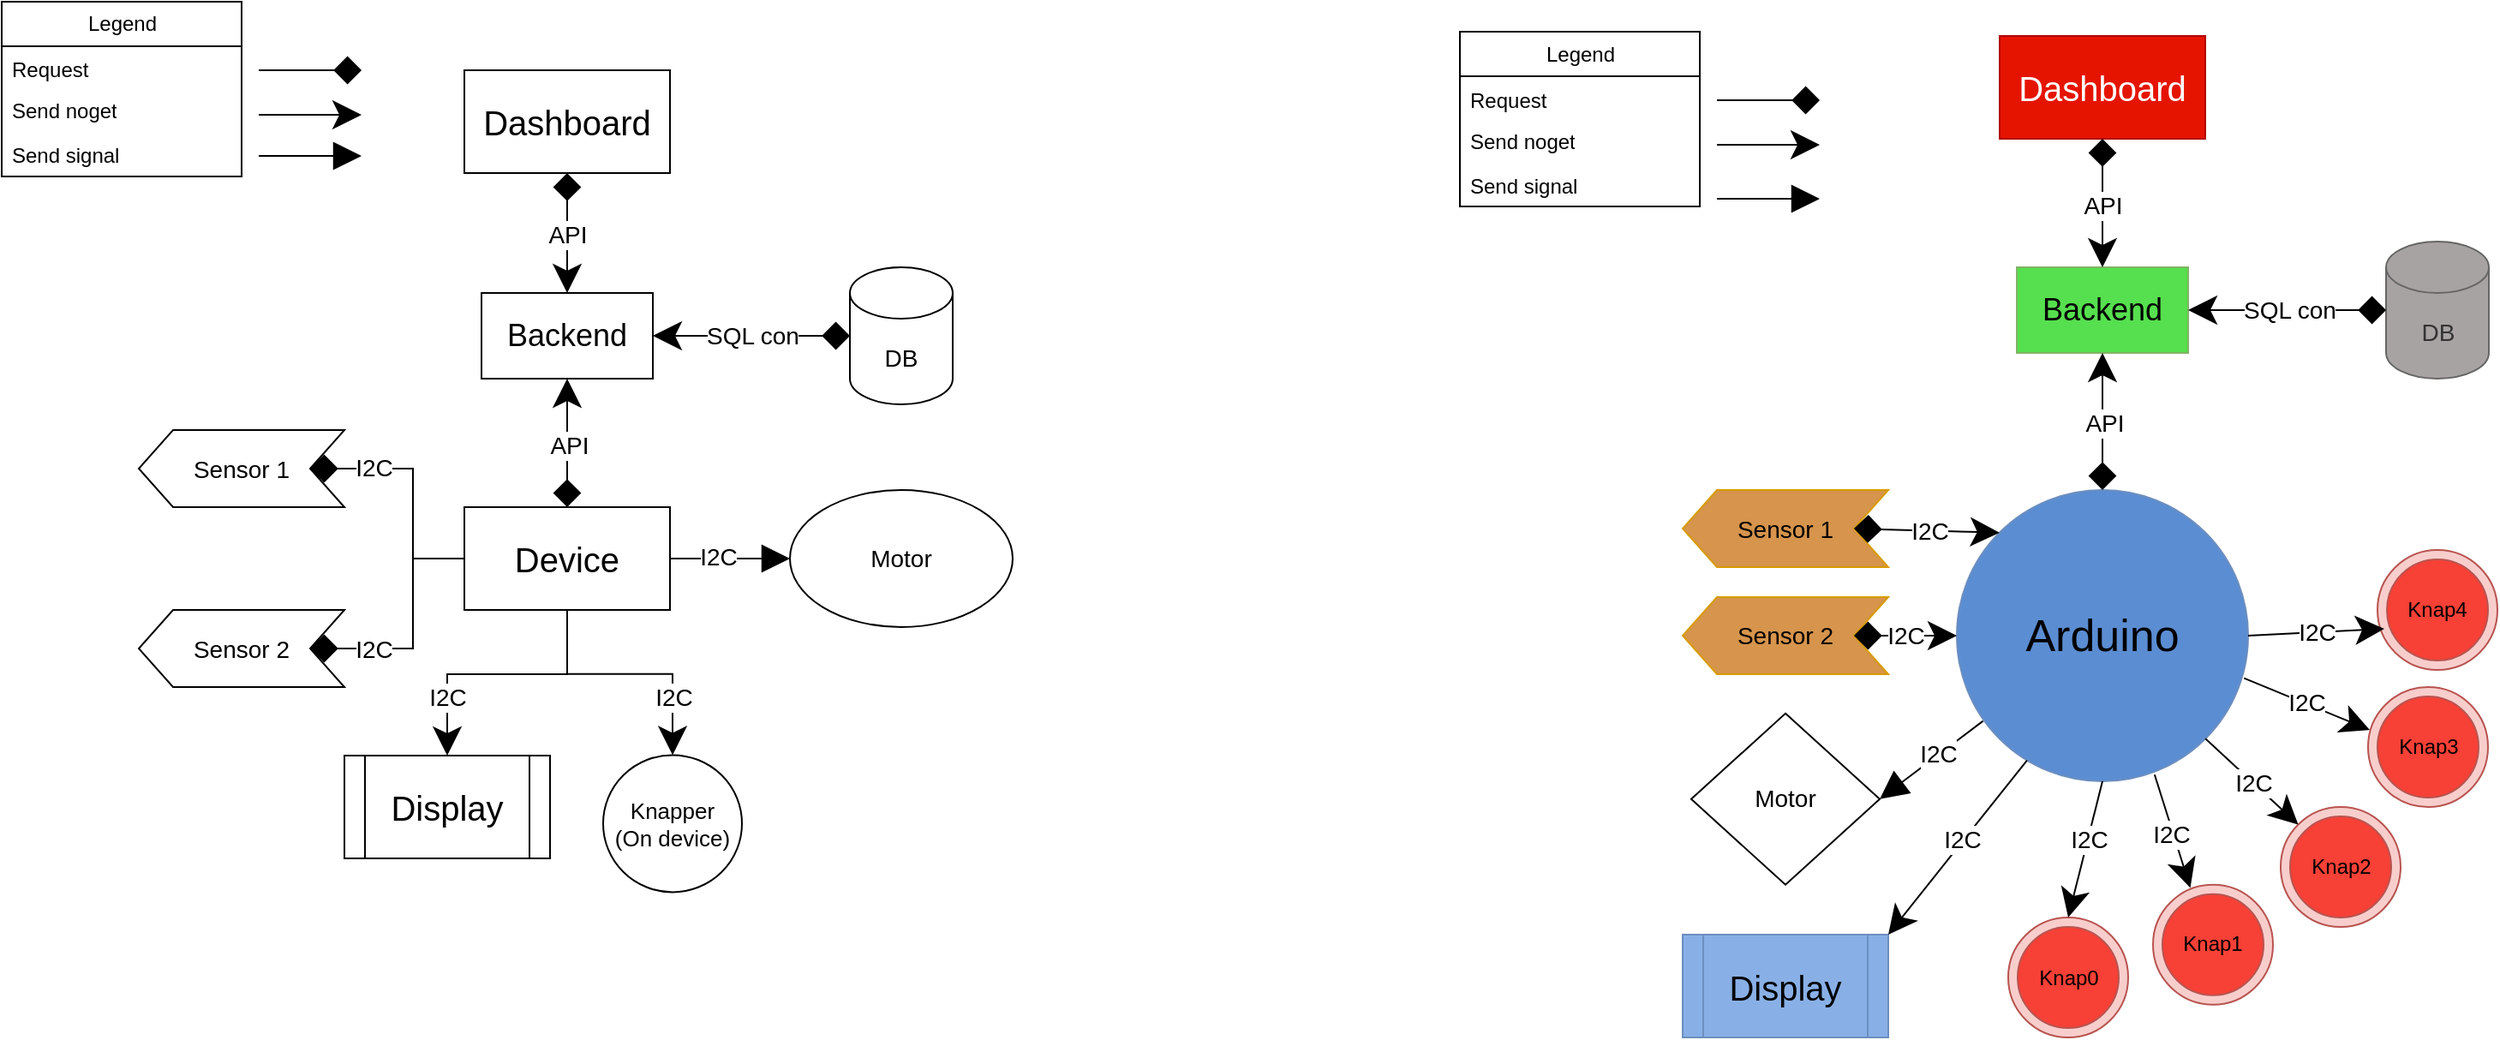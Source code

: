 <mxfile version="24.2.3" type="github">
  <diagram name="Side-1" id="7Z4QWIRICapQg9ykeIin">
    <mxGraphModel dx="1050" dy="522" grid="1" gridSize="10" guides="1" tooltips="1" connect="1" arrows="1" fold="1" page="1" pageScale="1" pageWidth="827" pageHeight="1169" math="0" shadow="0">
      <root>
        <mxCell id="0" />
        <mxCell id="1" parent="0" />
        <mxCell id="QgfCENvDkyPy46O3vCJe-1" value="&lt;font style=&quot;font-size: 20px;&quot;&gt;Dashboard&lt;/font&gt;" style="rounded=0;whiteSpace=wrap;html=1;" parent="1" vertex="1">
          <mxGeometry x="389" y="100" width="120" height="60" as="geometry" />
        </mxCell>
        <mxCell id="QgfCENvDkyPy46O3vCJe-5" style="edgeStyle=orthogonalEdgeStyle;rounded=0;orthogonalLoop=1;jettySize=auto;html=1;entryX=0.5;entryY=1;entryDx=0;entryDy=0;endArrow=diamond;endFill=1;startArrow=classic;startFill=1;endSize=14;startSize=14;" parent="1" source="QgfCENvDkyPy46O3vCJe-2" target="QgfCENvDkyPy46O3vCJe-1" edge="1">
          <mxGeometry relative="1" as="geometry" />
        </mxCell>
        <mxCell id="QgfCENvDkyPy46O3vCJe-19" value="&lt;font style=&quot;font-size: 14px;&quot;&gt;API&lt;/font&gt;" style="edgeLabel;html=1;align=center;verticalAlign=middle;resizable=0;points=[];" parent="QgfCENvDkyPy46O3vCJe-5" vertex="1" connectable="0">
          <mxGeometry x="-0.161" relative="1" as="geometry">
            <mxPoint y="-5" as="offset" />
          </mxGeometry>
        </mxCell>
        <mxCell id="QgfCENvDkyPy46O3vCJe-7" value="" style="edgeStyle=orthogonalEdgeStyle;rounded=0;orthogonalLoop=1;jettySize=auto;html=1;endArrow=diamond;endFill=1;startArrow=classic;startFill=1;endSize=14;startSize=14;" parent="1" source="QgfCENvDkyPy46O3vCJe-2" target="QgfCENvDkyPy46O3vCJe-6" edge="1">
          <mxGeometry relative="1" as="geometry" />
        </mxCell>
        <mxCell id="QgfCENvDkyPy46O3vCJe-26" value="&lt;font style=&quot;font-size: 14px;&quot;&gt;API&lt;/font&gt;" style="edgeLabel;html=1;align=center;verticalAlign=middle;resizable=0;points=[];" parent="QgfCENvDkyPy46O3vCJe-7" vertex="1" connectable="0">
          <mxGeometry x="0.031" y="1" relative="1" as="geometry">
            <mxPoint as="offset" />
          </mxGeometry>
        </mxCell>
        <mxCell id="QgfCENvDkyPy46O3vCJe-2" value="&lt;font style=&quot;font-size: 18px;&quot;&gt;Backend&lt;/font&gt;" style="rounded=0;whiteSpace=wrap;html=1;" parent="1" vertex="1">
          <mxGeometry x="399" y="230" width="100" height="50" as="geometry" />
        </mxCell>
        <mxCell id="QgfCENvDkyPy46O3vCJe-3" value="&lt;font style=&quot;font-size: 14px;&quot;&gt;DB&lt;/font&gt;" style="shape=cylinder3;whiteSpace=wrap;html=1;boundedLbl=1;backgroundOutline=1;size=15;" parent="1" vertex="1">
          <mxGeometry x="614" y="215" width="60" height="80" as="geometry" />
        </mxCell>
        <mxCell id="QgfCENvDkyPy46O3vCJe-4" style="edgeStyle=orthogonalEdgeStyle;rounded=0;orthogonalLoop=1;jettySize=auto;html=1;entryX=0;entryY=0.5;entryDx=0;entryDy=0;entryPerimeter=0;endArrow=diamond;endFill=1;startArrow=classic;startFill=1;endSize=14;startSize=14;" parent="1" source="QgfCENvDkyPy46O3vCJe-2" target="QgfCENvDkyPy46O3vCJe-3" edge="1">
          <mxGeometry relative="1" as="geometry" />
        </mxCell>
        <mxCell id="QgfCENvDkyPy46O3vCJe-20" value="&lt;font style=&quot;font-size: 14px;&quot;&gt;SQL con&lt;/font&gt;" style="edgeLabel;html=1;align=center;verticalAlign=middle;resizable=0;points=[];" parent="QgfCENvDkyPy46O3vCJe-4" vertex="1" connectable="0">
          <mxGeometry x="0.046" y="1" relative="1" as="geometry">
            <mxPoint x="-2" y="1" as="offset" />
          </mxGeometry>
        </mxCell>
        <mxCell id="QgfCENvDkyPy46O3vCJe-10" style="edgeStyle=orthogonalEdgeStyle;rounded=0;orthogonalLoop=1;jettySize=auto;html=1;entryX=0;entryY=0.5;entryDx=0;entryDy=0;endArrow=diamond;endFill=1;endSize=14;" parent="1" source="QgfCENvDkyPy46O3vCJe-6" target="QgfCENvDkyPy46O3vCJe-8" edge="1">
          <mxGeometry relative="1" as="geometry" />
        </mxCell>
        <mxCell id="QgfCENvDkyPy46O3vCJe-24" value="&lt;font style=&quot;font-size: 14px;&quot;&gt;I2C&lt;/font&gt;" style="edgeLabel;html=1;align=center;verticalAlign=middle;resizable=0;points=[];" parent="QgfCENvDkyPy46O3vCJe-10" vertex="1" connectable="0">
          <mxGeometry x="0.56" y="-1" relative="1" as="geometry">
            <mxPoint x="5" as="offset" />
          </mxGeometry>
        </mxCell>
        <mxCell id="QgfCENvDkyPy46O3vCJe-11" style="edgeStyle=orthogonalEdgeStyle;rounded=0;orthogonalLoop=1;jettySize=auto;html=1;entryX=0;entryY=0.5;entryDx=0;entryDy=0;endArrow=diamond;endFill=1;endSize=14;" parent="1" source="QgfCENvDkyPy46O3vCJe-6" target="QgfCENvDkyPy46O3vCJe-9" edge="1">
          <mxGeometry relative="1" as="geometry" />
        </mxCell>
        <mxCell id="QgfCENvDkyPy46O3vCJe-23" value="&lt;font style=&quot;font-size: 14px;&quot;&gt;I2C&lt;/font&gt;" style="edgeLabel;html=1;align=center;verticalAlign=middle;resizable=0;points=[];" parent="QgfCENvDkyPy46O3vCJe-11" vertex="1" connectable="0">
          <mxGeometry x="0.537" relative="1" as="geometry">
            <mxPoint x="4" as="offset" />
          </mxGeometry>
        </mxCell>
        <mxCell id="QgfCENvDkyPy46O3vCJe-13" value="" style="edgeStyle=orthogonalEdgeStyle;rounded=0;orthogonalLoop=1;jettySize=auto;html=1;endArrow=block;endFill=1;endSize=14;" parent="1" source="QgfCENvDkyPy46O3vCJe-6" target="QgfCENvDkyPy46O3vCJe-12" edge="1">
          <mxGeometry relative="1" as="geometry" />
        </mxCell>
        <mxCell id="QgfCENvDkyPy46O3vCJe-25" value="&lt;font style=&quot;font-size: 14px;&quot;&gt;I2C&lt;/font&gt;" style="edgeLabel;html=1;align=center;verticalAlign=middle;resizable=0;points=[];" parent="QgfCENvDkyPy46O3vCJe-13" vertex="1" connectable="0">
          <mxGeometry x="-0.057" y="2" relative="1" as="geometry">
            <mxPoint x="-5" y="1" as="offset" />
          </mxGeometry>
        </mxCell>
        <mxCell id="QgfCENvDkyPy46O3vCJe-16" value="" style="edgeStyle=orthogonalEdgeStyle;rounded=0;orthogonalLoop=1;jettySize=auto;html=1;endSize=14;" parent="1" source="QgfCENvDkyPy46O3vCJe-6" target="QgfCENvDkyPy46O3vCJe-14" edge="1">
          <mxGeometry relative="1" as="geometry" />
        </mxCell>
        <mxCell id="QgfCENvDkyPy46O3vCJe-21" value="&lt;font style=&quot;font-size: 14px;&quot;&gt;I2C&lt;/font&gt;" style="edgeLabel;html=1;align=center;verticalAlign=middle;resizable=0;points=[];" parent="QgfCENvDkyPy46O3vCJe-16" vertex="1" connectable="0">
          <mxGeometry x="0.203" relative="1" as="geometry">
            <mxPoint x="-15" y="13" as="offset" />
          </mxGeometry>
        </mxCell>
        <mxCell id="QgfCENvDkyPy46O3vCJe-18" style="edgeStyle=orthogonalEdgeStyle;rounded=0;orthogonalLoop=1;jettySize=auto;html=1;entryX=0.5;entryY=0;entryDx=0;entryDy=0;endSize=14;" parent="1" source="QgfCENvDkyPy46O3vCJe-6" target="QgfCENvDkyPy46O3vCJe-17" edge="1">
          <mxGeometry relative="1" as="geometry" />
        </mxCell>
        <mxCell id="QgfCENvDkyPy46O3vCJe-22" value="&lt;font style=&quot;font-size: 14px;&quot;&gt;I2C&lt;/font&gt;" style="edgeLabel;html=1;align=center;verticalAlign=middle;resizable=0;points=[];" parent="QgfCENvDkyPy46O3vCJe-18" vertex="1" connectable="0">
          <mxGeometry x="0.621" y="1" relative="1" as="geometry">
            <mxPoint x="-1" y="-6" as="offset" />
          </mxGeometry>
        </mxCell>
        <mxCell id="QgfCENvDkyPy46O3vCJe-6" value="&lt;font style=&quot;font-size: 20px;&quot;&gt;Device&lt;/font&gt;" style="whiteSpace=wrap;html=1;rounded=0;" parent="1" vertex="1">
          <mxGeometry x="389" y="355" width="120" height="60" as="geometry" />
        </mxCell>
        <mxCell id="QgfCENvDkyPy46O3vCJe-8" value="&lt;font style=&quot;font-size: 14px;&quot;&gt;Sensor 1&lt;/font&gt;" style="shape=step;perimeter=stepPerimeter;whiteSpace=wrap;html=1;fixedSize=1;direction=west;size=20;" parent="1" vertex="1">
          <mxGeometry x="199" y="310" width="120" height="45" as="geometry" />
        </mxCell>
        <mxCell id="QgfCENvDkyPy46O3vCJe-9" value="&lt;font style=&quot;font-size: 14px;&quot;&gt;Sensor 2&lt;/font&gt;" style="shape=step;perimeter=stepPerimeter;whiteSpace=wrap;html=1;fixedSize=1;direction=west;size=20;" parent="1" vertex="1">
          <mxGeometry x="199" y="415" width="120" height="45" as="geometry" />
        </mxCell>
        <mxCell id="QgfCENvDkyPy46O3vCJe-12" value="&lt;font style=&quot;font-size: 14px;&quot;&gt;Motor&lt;/font&gt;" style="ellipse;whiteSpace=wrap;html=1;rounded=0;" parent="1" vertex="1">
          <mxGeometry x="579" y="345" width="130" height="80" as="geometry" />
        </mxCell>
        <mxCell id="QgfCENvDkyPy46O3vCJe-14" value="&lt;font style=&quot;font-size: 20px;&quot;&gt;Display&lt;/font&gt;" style="shape=process;whiteSpace=wrap;html=1;backgroundOutline=1;rounded=0;" parent="1" vertex="1">
          <mxGeometry x="319" y="500" width="120" height="60" as="geometry" />
        </mxCell>
        <mxCell id="QgfCENvDkyPy46O3vCJe-17" value="&lt;font style=&quot;font-size: 13px;&quot;&gt;Knapper&lt;/font&gt;&lt;div style=&quot;font-size: 13px;&quot;&gt;&lt;font style=&quot;font-size: 13px;&quot;&gt;(On device)&lt;/font&gt;&lt;/div&gt;" style="ellipse;whiteSpace=wrap;html=1;rounded=0;" parent="1" vertex="1">
          <mxGeometry x="470" y="499.7" width="81" height="80" as="geometry" />
        </mxCell>
        <mxCell id="QgfCENvDkyPy46O3vCJe-27" value="Legend" style="swimlane;fontStyle=0;childLayout=stackLayout;horizontal=1;startSize=26;fillColor=none;horizontalStack=0;resizeParent=1;resizeParentMax=0;resizeLast=0;collapsible=1;marginBottom=0;html=1;" parent="1" vertex="1">
          <mxGeometry x="119" y="60" width="140" height="102" as="geometry" />
        </mxCell>
        <mxCell id="QgfCENvDkyPy46O3vCJe-28" value="Request" style="text;strokeColor=none;fillColor=none;align=left;verticalAlign=top;spacingLeft=4;spacingRight=4;overflow=hidden;rotatable=0;points=[[0,0.5],[1,0.5]];portConstraint=eastwest;whiteSpace=wrap;html=1;" parent="QgfCENvDkyPy46O3vCJe-27" vertex="1">
          <mxGeometry y="26" width="140" height="24" as="geometry" />
        </mxCell>
        <mxCell id="QgfCENvDkyPy46O3vCJe-29" value="Send noget" style="text;strokeColor=none;fillColor=none;align=left;verticalAlign=top;spacingLeft=4;spacingRight=4;overflow=hidden;rotatable=0;points=[[0,0.5],[1,0.5]];portConstraint=eastwest;whiteSpace=wrap;html=1;" parent="QgfCENvDkyPy46O3vCJe-27" vertex="1">
          <mxGeometry y="50" width="140" height="26" as="geometry" />
        </mxCell>
        <mxCell id="QgfCENvDkyPy46O3vCJe-30" value="Send signal" style="text;strokeColor=none;fillColor=none;align=left;verticalAlign=top;spacingLeft=4;spacingRight=4;overflow=hidden;rotatable=0;points=[[0,0.5],[1,0.5]];portConstraint=eastwest;whiteSpace=wrap;html=1;" parent="QgfCENvDkyPy46O3vCJe-27" vertex="1">
          <mxGeometry y="76" width="140" height="26" as="geometry" />
        </mxCell>
        <mxCell id="QgfCENvDkyPy46O3vCJe-31" value="" style="endArrow=diamond;html=1;rounded=0;endFill=1;endSize=14;" parent="1" edge="1">
          <mxGeometry width="50" height="50" relative="1" as="geometry">
            <mxPoint x="269" y="100" as="sourcePoint" />
            <mxPoint x="329" y="100" as="targetPoint" />
          </mxGeometry>
        </mxCell>
        <mxCell id="QgfCENvDkyPy46O3vCJe-32" value="" style="endArrow=classic;html=1;rounded=0;endSize=14;" parent="1" edge="1">
          <mxGeometry width="50" height="50" relative="1" as="geometry">
            <mxPoint x="269" y="126" as="sourcePoint" />
            <mxPoint x="329" y="126" as="targetPoint" />
          </mxGeometry>
        </mxCell>
        <mxCell id="QgfCENvDkyPy46O3vCJe-33" value="" style="endArrow=block;html=1;rounded=0;endFill=1;endSize=14;" parent="1" edge="1">
          <mxGeometry width="50" height="50" relative="1" as="geometry">
            <mxPoint x="269" y="150" as="sourcePoint" />
            <mxPoint x="329" y="150" as="targetPoint" />
          </mxGeometry>
        </mxCell>
        <mxCell id="m0YdkeWQg2HlCq_pcgzc-1" value="&lt;font style=&quot;font-size: 20px;&quot;&gt;Dashboard&lt;/font&gt;" style="rounded=0;whiteSpace=wrap;html=1;fillColor=#e51400;fontColor=#ffffff;strokeColor=#B20000;" parent="1" vertex="1">
          <mxGeometry x="1285" y="80" width="120" height="60" as="geometry" />
        </mxCell>
        <mxCell id="m0YdkeWQg2HlCq_pcgzc-6" value="&lt;font style=&quot;font-size: 18px;&quot;&gt;Backend&lt;/font&gt;" style="rounded=0;whiteSpace=wrap;html=1;fillColor=#56df4e;strokeColor=#82b366;" parent="1" vertex="1">
          <mxGeometry x="1295" y="215" width="100" height="50" as="geometry" />
        </mxCell>
        <mxCell id="m0YdkeWQg2HlCq_pcgzc-7" value="&lt;font style=&quot;font-size: 14px;&quot;&gt;DB&lt;/font&gt;" style="shape=cylinder3;whiteSpace=wrap;html=1;boundedLbl=1;backgroundOutline=1;size=15;fillColor=#a8a3a3;fontColor=#333333;strokeColor=#666666;" parent="1" vertex="1">
          <mxGeometry x="1510.5" y="200" width="60" height="80" as="geometry" />
        </mxCell>
        <mxCell id="m0YdkeWQg2HlCq_pcgzc-21" value="&lt;font style=&quot;font-size: 14px;&quot;&gt;Sensor 1&lt;/font&gt;" style="shape=step;perimeter=stepPerimeter;whiteSpace=wrap;html=1;fixedSize=1;direction=west;size=20;fillColor=#d6944c;strokeColor=#d79b00;" parent="1" vertex="1">
          <mxGeometry x="1100" y="345" width="120" height="45" as="geometry" />
        </mxCell>
        <mxCell id="m0YdkeWQg2HlCq_pcgzc-22" value="&lt;font style=&quot;font-size: 14px;&quot;&gt;Sensor 2&lt;/font&gt;" style="shape=step;perimeter=stepPerimeter;whiteSpace=wrap;html=1;fixedSize=1;direction=west;size=20;fillColor=#d6944c;strokeColor=#d79b00;" parent="1" vertex="1">
          <mxGeometry x="1100" y="407.5" width="120" height="45" as="geometry" />
        </mxCell>
        <mxCell id="m0YdkeWQg2HlCq_pcgzc-24" value="&lt;font style=&quot;font-size: 20px;&quot;&gt;Display&lt;/font&gt;" style="shape=process;whiteSpace=wrap;html=1;backgroundOutline=1;rounded=0;fillColor=#89b0e6;strokeColor=#6c8ebf;" parent="1" vertex="1">
          <mxGeometry x="1100" y="604.5" width="120" height="60" as="geometry" />
        </mxCell>
        <mxCell id="m0YdkeWQg2HlCq_pcgzc-26" value="Legend" style="swimlane;fontStyle=0;childLayout=stackLayout;horizontal=1;startSize=26;fillColor=none;horizontalStack=0;resizeParent=1;resizeParentMax=0;resizeLast=0;collapsible=1;marginBottom=0;html=1;" parent="1" vertex="1">
          <mxGeometry x="970" y="77.5" width="140" height="102" as="geometry" />
        </mxCell>
        <mxCell id="m0YdkeWQg2HlCq_pcgzc-27" value="Request" style="text;strokeColor=none;fillColor=none;align=left;verticalAlign=top;spacingLeft=4;spacingRight=4;overflow=hidden;rotatable=0;points=[[0,0.5],[1,0.5]];portConstraint=eastwest;whiteSpace=wrap;html=1;" parent="m0YdkeWQg2HlCq_pcgzc-26" vertex="1">
          <mxGeometry y="26" width="140" height="24" as="geometry" />
        </mxCell>
        <mxCell id="m0YdkeWQg2HlCq_pcgzc-28" value="Send noget" style="text;strokeColor=none;fillColor=none;align=left;verticalAlign=top;spacingLeft=4;spacingRight=4;overflow=hidden;rotatable=0;points=[[0,0.5],[1,0.5]];portConstraint=eastwest;whiteSpace=wrap;html=1;" parent="m0YdkeWQg2HlCq_pcgzc-26" vertex="1">
          <mxGeometry y="50" width="140" height="26" as="geometry" />
        </mxCell>
        <mxCell id="m0YdkeWQg2HlCq_pcgzc-29" value="Send signal" style="text;strokeColor=none;fillColor=none;align=left;verticalAlign=top;spacingLeft=4;spacingRight=4;overflow=hidden;rotatable=0;points=[[0,0.5],[1,0.5]];portConstraint=eastwest;whiteSpace=wrap;html=1;" parent="m0YdkeWQg2HlCq_pcgzc-26" vertex="1">
          <mxGeometry y="76" width="140" height="26" as="geometry" />
        </mxCell>
        <mxCell id="m0YdkeWQg2HlCq_pcgzc-30" value="" style="endArrow=diamond;html=1;rounded=0;endFill=1;endSize=14;" parent="1" edge="1">
          <mxGeometry width="50" height="50" relative="1" as="geometry">
            <mxPoint x="1120" y="117.5" as="sourcePoint" />
            <mxPoint x="1180" y="117.5" as="targetPoint" />
          </mxGeometry>
        </mxCell>
        <mxCell id="m0YdkeWQg2HlCq_pcgzc-31" value="" style="endArrow=classic;html=1;rounded=0;endSize=14;" parent="1" edge="1">
          <mxGeometry width="50" height="50" relative="1" as="geometry">
            <mxPoint x="1120" y="143.5" as="sourcePoint" />
            <mxPoint x="1180" y="143.5" as="targetPoint" />
          </mxGeometry>
        </mxCell>
        <mxCell id="m0YdkeWQg2HlCq_pcgzc-32" value="" style="endArrow=block;html=1;rounded=0;endFill=1;endSize=14;" parent="1" edge="1">
          <mxGeometry width="50" height="50" relative="1" as="geometry">
            <mxPoint x="1120" y="175" as="sourcePoint" />
            <mxPoint x="1180" y="175" as="targetPoint" />
          </mxGeometry>
        </mxCell>
        <mxCell id="m0YdkeWQg2HlCq_pcgzc-35" value="&lt;font style=&quot;font-size: 14px;&quot;&gt;Knap0&lt;/font&gt;" style="ellipse;whiteSpace=wrap;html=1;rounded=0;fillColor=#f8cecc;strokeColor=#b85450;" parent="1" vertex="1">
          <mxGeometry x="1374.5" y="575.38" width="70" height="70" as="geometry" />
        </mxCell>
        <mxCell id="m0YdkeWQg2HlCq_pcgzc-36" value="Knap1" style="ellipse;whiteSpace=wrap;html=1;aspect=fixed;fillColor=#f74036;strokeColor=#b85450;" parent="1" vertex="1">
          <mxGeometry x="1380" y="580.88" width="59" height="59" as="geometry" />
        </mxCell>
        <mxCell id="m0YdkeWQg2HlCq_pcgzc-37" value="&lt;font style=&quot;font-size: 14px;&quot;&gt;Knap0&lt;/font&gt;" style="ellipse;whiteSpace=wrap;html=1;rounded=0;fillColor=#f8cecc;strokeColor=#b85450;" parent="1" vertex="1">
          <mxGeometry x="1449" y="530" width="70" height="70" as="geometry" />
        </mxCell>
        <mxCell id="m0YdkeWQg2HlCq_pcgzc-38" value="Knap2" style="ellipse;whiteSpace=wrap;html=1;aspect=fixed;fillColor=#f74036;strokeColor=#b85450;" parent="1" vertex="1">
          <mxGeometry x="1454.5" y="535.5" width="59" height="59" as="geometry" />
        </mxCell>
        <mxCell id="m0YdkeWQg2HlCq_pcgzc-41" value="&lt;font style=&quot;font-size: 14px;&quot;&gt;Knap0&lt;/font&gt;" style="ellipse;whiteSpace=wrap;html=1;rounded=0;fillColor=#f8cecc;strokeColor=#b85450;" parent="1" vertex="1">
          <mxGeometry x="1500" y="460" width="70" height="70" as="geometry" />
        </mxCell>
        <mxCell id="m0YdkeWQg2HlCq_pcgzc-42" value="Knap3" style="ellipse;whiteSpace=wrap;html=1;aspect=fixed;fillColor=#f74036;strokeColor=#b85450;" parent="1" vertex="1">
          <mxGeometry x="1505.5" y="465.5" width="59" height="59" as="geometry" />
        </mxCell>
        <mxCell id="m0YdkeWQg2HlCq_pcgzc-43" value="&lt;font style=&quot;font-size: 14px;&quot;&gt;Knap0&lt;/font&gt;" style="ellipse;whiteSpace=wrap;html=1;rounded=0;fillColor=#f8cecc;strokeColor=#b85450;" parent="1" vertex="1">
          <mxGeometry x="1505.5" y="380" width="70" height="70" as="geometry" />
        </mxCell>
        <mxCell id="m0YdkeWQg2HlCq_pcgzc-44" value="Knap4" style="ellipse;whiteSpace=wrap;html=1;aspect=fixed;fillColor=#f74036;strokeColor=#b85450;" parent="1" vertex="1">
          <mxGeometry x="1511" y="385.5" width="59" height="59" as="geometry" />
        </mxCell>
        <mxCell id="m0YdkeWQg2HlCq_pcgzc-45" value="&lt;font style=&quot;font-size: 14px;&quot;&gt;Knap0&lt;/font&gt;" style="ellipse;whiteSpace=wrap;html=1;rounded=0;fillColor=#f8cecc;strokeColor=#b85450;" parent="1" vertex="1">
          <mxGeometry x="1290" y="594.5" width="70" height="70" as="geometry" />
        </mxCell>
        <mxCell id="m0YdkeWQg2HlCq_pcgzc-46" value="Knap0" style="ellipse;whiteSpace=wrap;html=1;aspect=fixed;fillColor=#f74036;strokeColor=#b85450;" parent="1" vertex="1">
          <mxGeometry x="1295.5" y="600" width="59" height="59" as="geometry" />
        </mxCell>
        <mxCell id="m0YdkeWQg2HlCq_pcgzc-47" value="&lt;font style=&quot;font-size: 26px;&quot;&gt;Arduino&lt;/font&gt;" style="ellipse;whiteSpace=wrap;html=1;aspect=fixed;fillColor=#5b8dd2;strokeColor=#6c8ebf;" parent="1" vertex="1">
          <mxGeometry x="1260" y="345" width="170" height="170" as="geometry" />
        </mxCell>
        <mxCell id="m0YdkeWQg2HlCq_pcgzc-49" value="" style="endArrow=classic;html=1;rounded=0;exitX=0.5;exitY=1;exitDx=0;exitDy=0;entryX=0.5;entryY=0;entryDx=0;entryDy=0;endSize=14;" parent="1" source="m0YdkeWQg2HlCq_pcgzc-47" target="m0YdkeWQg2HlCq_pcgzc-45" edge="1">
          <mxGeometry width="50" height="50" relative="1" as="geometry">
            <mxPoint x="1350" y="490" as="sourcePoint" />
            <mxPoint x="1400" y="440" as="targetPoint" />
          </mxGeometry>
        </mxCell>
        <mxCell id="m0YdkeWQg2HlCq_pcgzc-51" value="" style="endArrow=classic;html=1;rounded=0;exitX=0.679;exitY=0.977;exitDx=0;exitDy=0;exitPerimeter=0;entryX=0.311;entryY=0.026;entryDx=0;entryDy=0;entryPerimeter=0;endSize=14;" parent="1" source="m0YdkeWQg2HlCq_pcgzc-47" target="m0YdkeWQg2HlCq_pcgzc-35" edge="1">
          <mxGeometry width="50" height="50" relative="1" as="geometry">
            <mxPoint x="1350" y="490" as="sourcePoint" />
            <mxPoint x="1400" y="440" as="targetPoint" />
          </mxGeometry>
        </mxCell>
        <mxCell id="m0YdkeWQg2HlCq_pcgzc-52" value="" style="endArrow=classic;html=1;rounded=0;exitX=1;exitY=1;exitDx=0;exitDy=0;entryX=0;entryY=0;entryDx=0;entryDy=0;endSize=14;" parent="1" source="m0YdkeWQg2HlCq_pcgzc-47" target="m0YdkeWQg2HlCq_pcgzc-37" edge="1">
          <mxGeometry width="50" height="50" relative="1" as="geometry">
            <mxPoint x="1385" y="521" as="sourcePoint" />
            <mxPoint x="1420" y="585" as="targetPoint" />
          </mxGeometry>
        </mxCell>
        <mxCell id="m0YdkeWQg2HlCq_pcgzc-53" value="" style="endArrow=classic;html=1;rounded=0;exitX=0.986;exitY=0.646;exitDx=0;exitDy=0;exitPerimeter=0;entryX=0.014;entryY=0.358;entryDx=0;entryDy=0;entryPerimeter=0;endSize=14;" parent="1" source="m0YdkeWQg2HlCq_pcgzc-47" target="m0YdkeWQg2HlCq_pcgzc-41" edge="1">
          <mxGeometry width="50" height="50" relative="1" as="geometry">
            <mxPoint x="1415" y="500" as="sourcePoint" />
            <mxPoint x="1510" y="490" as="targetPoint" />
          </mxGeometry>
        </mxCell>
        <mxCell id="m0YdkeWQg2HlCq_pcgzc-54" value="" style="endArrow=classic;html=1;rounded=0;exitX=1;exitY=0.5;exitDx=0;exitDy=0;entryX=0.057;entryY=0.657;entryDx=0;entryDy=0;entryPerimeter=0;endSize=14;" parent="1" source="m0YdkeWQg2HlCq_pcgzc-47" target="m0YdkeWQg2HlCq_pcgzc-43" edge="1">
          <mxGeometry width="50" height="50" relative="1" as="geometry">
            <mxPoint x="1438" y="465" as="sourcePoint" />
            <mxPoint x="1511" y="495" as="targetPoint" />
          </mxGeometry>
        </mxCell>
        <mxCell id="m0YdkeWQg2HlCq_pcgzc-57" value="" style="endArrow=classic;html=1;rounded=0;exitX=0.241;exitY=0.928;exitDx=0;exitDy=0;entryX=1;entryY=0;entryDx=0;entryDy=0;exitPerimeter=0;endSize=14;" parent="1" source="m0YdkeWQg2HlCq_pcgzc-47" target="m0YdkeWQg2HlCq_pcgzc-24" edge="1">
          <mxGeometry width="50" height="50" relative="1" as="geometry">
            <mxPoint x="1355" y="525" as="sourcePoint" />
            <mxPoint x="1335" y="605" as="targetPoint" />
          </mxGeometry>
        </mxCell>
        <mxCell id="m0YdkeWQg2HlCq_pcgzc-58" value="" style="endArrow=diamond;html=1;rounded=0;exitX=0;exitY=0.5;exitDx=0;exitDy=0;entryX=0;entryY=0.5;entryDx=0;entryDy=0;endFill=1;endSize=14;startSize=14;startArrow=classic;startFill=1;" parent="1" source="m0YdkeWQg2HlCq_pcgzc-47" target="m0YdkeWQg2HlCq_pcgzc-22" edge="1">
          <mxGeometry width="50" height="50" relative="1" as="geometry">
            <mxPoint x="1295" y="500" as="sourcePoint" />
            <mxPoint x="1240" y="550" as="targetPoint" />
          </mxGeometry>
        </mxCell>
        <mxCell id="m0YdkeWQg2HlCq_pcgzc-59" value="" style="endArrow=diamond;html=1;rounded=0;exitX=0;exitY=0;exitDx=0;exitDy=0;entryX=0;entryY=0.5;entryDx=0;entryDy=0;endSize=14;endFill=1;startArrow=classic;startFill=1;startSize=14;" parent="1" source="m0YdkeWQg2HlCq_pcgzc-47" target="m0YdkeWQg2HlCq_pcgzc-21" edge="1">
          <mxGeometry width="50" height="50" relative="1" as="geometry">
            <mxPoint x="1270" y="440" as="sourcePoint" />
            <mxPoint x="1100" y="398" as="targetPoint" />
          </mxGeometry>
        </mxCell>
        <mxCell id="m0YdkeWQg2HlCq_pcgzc-63" value="&lt;font style=&quot;font-size: 14px;&quot;&gt;Motor&lt;/font&gt;" style="rhombus;whiteSpace=wrap;html=1;" parent="1" vertex="1">
          <mxGeometry x="1105" y="475.38" width="110" height="100" as="geometry" />
        </mxCell>
        <mxCell id="m0YdkeWQg2HlCq_pcgzc-65" value="" style="endArrow=block;html=1;rounded=0;exitX=0.09;exitY=0.793;exitDx=0;exitDy=0;exitPerimeter=0;entryX=1;entryY=0.5;entryDx=0;entryDy=0;startSize=14;endFill=1;startArrow=none;startFill=0;endSize=14;" parent="1" source="m0YdkeWQg2HlCq_pcgzc-47" target="m0YdkeWQg2HlCq_pcgzc-63" edge="1">
          <mxGeometry width="50" height="50" relative="1" as="geometry">
            <mxPoint x="1311" y="513" as="sourcePoint" />
            <mxPoint x="1250" y="610" as="targetPoint" />
          </mxGeometry>
        </mxCell>
        <mxCell id="m0YdkeWQg2HlCq_pcgzc-68" style="edgeStyle=orthogonalEdgeStyle;rounded=0;orthogonalLoop=1;jettySize=auto;html=1;endArrow=diamond;endFill=1;startArrow=classic;startFill=1;endSize=14;startSize=14;" parent="1" source="m0YdkeWQg2HlCq_pcgzc-6" target="m0YdkeWQg2HlCq_pcgzc-1" edge="1">
          <mxGeometry relative="1" as="geometry">
            <mxPoint x="1344.7" y="210" as="sourcePoint" />
            <mxPoint x="1344.7" y="140" as="targetPoint" />
          </mxGeometry>
        </mxCell>
        <mxCell id="m0YdkeWQg2HlCq_pcgzc-69" value="&lt;font style=&quot;font-size: 14px;&quot;&gt;API&lt;/font&gt;" style="edgeLabel;html=1;align=center;verticalAlign=middle;resizable=0;points=[];" parent="m0YdkeWQg2HlCq_pcgzc-68" vertex="1" connectable="0">
          <mxGeometry x="-0.161" relative="1" as="geometry">
            <mxPoint y="-5" as="offset" />
          </mxGeometry>
        </mxCell>
        <mxCell id="m0YdkeWQg2HlCq_pcgzc-70" style="edgeStyle=orthogonalEdgeStyle;rounded=0;orthogonalLoop=1;jettySize=auto;html=1;endArrow=diamond;endFill=1;startArrow=classic;startFill=1;endSize=14;startSize=14;" parent="1" source="m0YdkeWQg2HlCq_pcgzc-6" target="m0YdkeWQg2HlCq_pcgzc-7" edge="1">
          <mxGeometry relative="1" as="geometry">
            <mxPoint x="1390.5" y="200" as="sourcePoint" />
            <mxPoint x="1505.5" y="200" as="targetPoint" />
          </mxGeometry>
        </mxCell>
        <mxCell id="m0YdkeWQg2HlCq_pcgzc-71" value="&lt;font style=&quot;font-size: 14px;&quot;&gt;SQL con&lt;/font&gt;" style="edgeLabel;html=1;align=center;verticalAlign=middle;resizable=0;points=[];" parent="m0YdkeWQg2HlCq_pcgzc-70" vertex="1" connectable="0">
          <mxGeometry x="0.046" y="1" relative="1" as="geometry">
            <mxPoint x="-2" y="1" as="offset" />
          </mxGeometry>
        </mxCell>
        <mxCell id="m0YdkeWQg2HlCq_pcgzc-72" value="" style="edgeStyle=orthogonalEdgeStyle;rounded=0;orthogonalLoop=1;jettySize=auto;html=1;endArrow=diamond;endFill=1;startArrow=classic;startFill=1;endSize=14;startSize=14;" parent="1" source="m0YdkeWQg2HlCq_pcgzc-6" target="m0YdkeWQg2HlCq_pcgzc-47" edge="1">
          <mxGeometry relative="1" as="geometry">
            <mxPoint x="1344.57" y="265" as="sourcePoint" />
            <mxPoint x="1344.57" y="340" as="targetPoint" />
          </mxGeometry>
        </mxCell>
        <mxCell id="m0YdkeWQg2HlCq_pcgzc-73" value="&lt;font style=&quot;font-size: 14px;&quot;&gt;API&lt;/font&gt;" style="edgeLabel;html=1;align=center;verticalAlign=middle;resizable=0;points=[];" parent="m0YdkeWQg2HlCq_pcgzc-72" vertex="1" connectable="0">
          <mxGeometry x="0.031" y="1" relative="1" as="geometry">
            <mxPoint as="offset" />
          </mxGeometry>
        </mxCell>
        <mxCell id="m0YdkeWQg2HlCq_pcgzc-77" value="&lt;font style=&quot;font-size: 14px;&quot;&gt;I2C&lt;/font&gt;" style="edgeLabel;html=1;align=center;verticalAlign=middle;resizable=0;points=[];" parent="1" vertex="1" connectable="0">
          <mxGeometry x="1285.024" y="554.703" as="geometry">
            <mxPoint x="-36" y="-56" as="offset" />
          </mxGeometry>
        </mxCell>
        <mxCell id="m0YdkeWQg2HlCq_pcgzc-78" value="&lt;font style=&quot;font-size: 14px;&quot;&gt;I2C&lt;/font&gt;" style="edgeLabel;html=1;align=center;verticalAlign=middle;resizable=0;points=[];" parent="1" vertex="1" connectable="0">
          <mxGeometry x="1277.024" y="572.703" as="geometry">
            <mxPoint x="60" y="-24" as="offset" />
          </mxGeometry>
        </mxCell>
        <mxCell id="m0YdkeWQg2HlCq_pcgzc-79" value="&lt;font style=&quot;font-size: 14px;&quot;&gt;I2C&lt;/font&gt;" style="edgeLabel;html=1;align=center;verticalAlign=middle;resizable=0;points=[];" parent="1" vertex="1" connectable="0">
          <mxGeometry x="1289.024" y="579.703" as="geometry">
            <mxPoint x="96" y="-34" as="offset" />
          </mxGeometry>
        </mxCell>
        <mxCell id="m0YdkeWQg2HlCq_pcgzc-80" value="&lt;font style=&quot;font-size: 14px;&quot;&gt;I2C&lt;/font&gt;" style="edgeLabel;html=1;align=center;verticalAlign=middle;resizable=0;points=[];" parent="1" vertex="1" connectable="0">
          <mxGeometry x="1299.024" y="589.703" as="geometry">
            <mxPoint x="134" y="-74" as="offset" />
          </mxGeometry>
        </mxCell>
        <mxCell id="m0YdkeWQg2HlCq_pcgzc-81" value="&lt;font style=&quot;font-size: 14px;&quot;&gt;I2C&lt;/font&gt;" style="edgeLabel;html=1;align=center;verticalAlign=middle;resizable=0;points=[];" parent="1" vertex="1" connectable="0">
          <mxGeometry x="1307.024" y="605.703" as="geometry">
            <mxPoint x="157" y="-137" as="offset" />
          </mxGeometry>
        </mxCell>
        <mxCell id="m0YdkeWQg2HlCq_pcgzc-82" value="&lt;font style=&quot;font-size: 14px;&quot;&gt;I2C&lt;/font&gt;" style="edgeLabel;html=1;align=center;verticalAlign=middle;resizable=0;points=[];" parent="1" vertex="1" connectable="0">
          <mxGeometry x="1470.004" y="428.003" as="geometry" />
        </mxCell>
        <mxCell id="m0YdkeWQg2HlCq_pcgzc-83" value="&lt;font style=&quot;font-size: 14px;&quot;&gt;I2C&lt;/font&gt;" style="edgeLabel;html=1;align=center;verticalAlign=middle;resizable=0;points=[];" parent="1" vertex="1" connectable="0">
          <mxGeometry x="1266.024" y="486.003" as="geometry">
            <mxPoint x="-36" y="-56" as="offset" />
          </mxGeometry>
        </mxCell>
        <mxCell id="m0YdkeWQg2HlCq_pcgzc-84" value="&lt;font style=&quot;font-size: 14px;&quot;&gt;I2C&lt;/font&gt;" style="edgeLabel;html=1;align=center;verticalAlign=middle;resizable=0;points=[];" parent="1" vertex="1" connectable="0">
          <mxGeometry x="1299.024" y="604.503" as="geometry">
            <mxPoint x="-36" y="-56" as="offset" />
          </mxGeometry>
        </mxCell>
        <mxCell id="m0YdkeWQg2HlCq_pcgzc-85" value="&lt;font style=&quot;font-size: 14px;&quot;&gt;I2C&lt;/font&gt;" style="edgeLabel;html=1;align=center;verticalAlign=middle;resizable=0;points=[];" parent="1" vertex="1" connectable="0">
          <mxGeometry x="1280.004" y="425.003" as="geometry">
            <mxPoint x="-36" y="-56" as="offset" />
          </mxGeometry>
        </mxCell>
      </root>
    </mxGraphModel>
  </diagram>
</mxfile>
